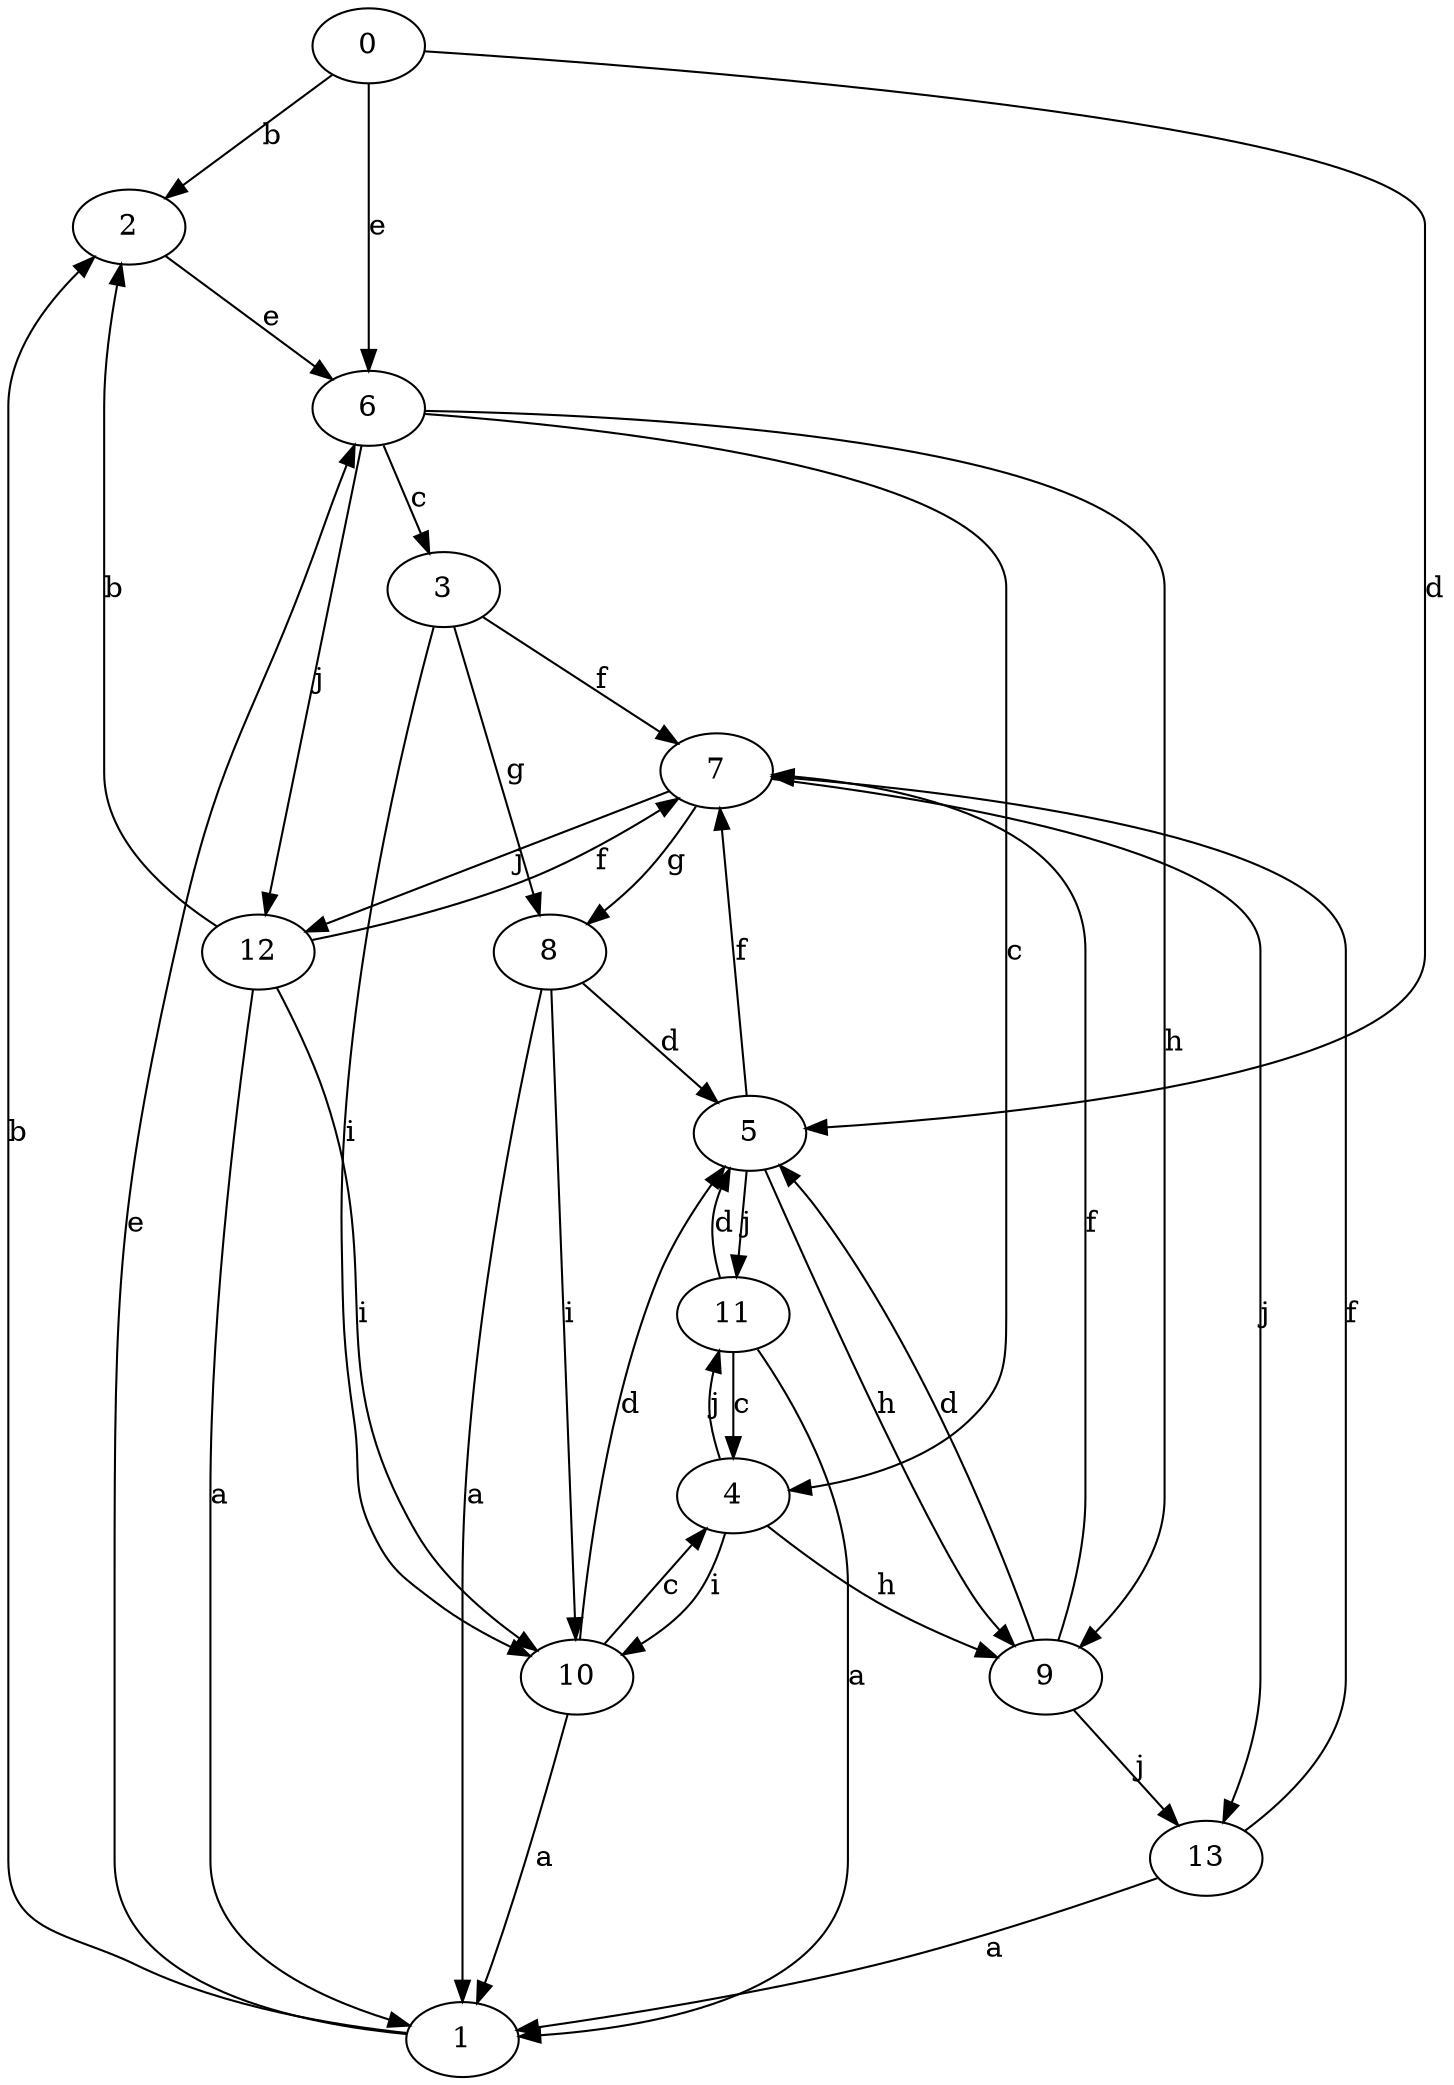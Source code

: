 strict digraph  {
0;
1;
2;
3;
4;
5;
6;
7;
8;
9;
10;
11;
12;
13;
0 -> 2  [label=b];
0 -> 5  [label=d];
0 -> 6  [label=e];
1 -> 2  [label=b];
1 -> 6  [label=e];
2 -> 6  [label=e];
3 -> 7  [label=f];
3 -> 8  [label=g];
3 -> 10  [label=i];
4 -> 9  [label=h];
4 -> 10  [label=i];
4 -> 11  [label=j];
5 -> 7  [label=f];
5 -> 9  [label=h];
5 -> 11  [label=j];
6 -> 3  [label=c];
6 -> 4  [label=c];
6 -> 9  [label=h];
6 -> 12  [label=j];
7 -> 8  [label=g];
7 -> 12  [label=j];
7 -> 13  [label=j];
8 -> 1  [label=a];
8 -> 5  [label=d];
8 -> 10  [label=i];
9 -> 5  [label=d];
9 -> 7  [label=f];
9 -> 13  [label=j];
10 -> 1  [label=a];
10 -> 4  [label=c];
10 -> 5  [label=d];
11 -> 1  [label=a];
11 -> 4  [label=c];
11 -> 5  [label=d];
12 -> 1  [label=a];
12 -> 2  [label=b];
12 -> 7  [label=f];
12 -> 10  [label=i];
13 -> 1  [label=a];
13 -> 7  [label=f];
}
